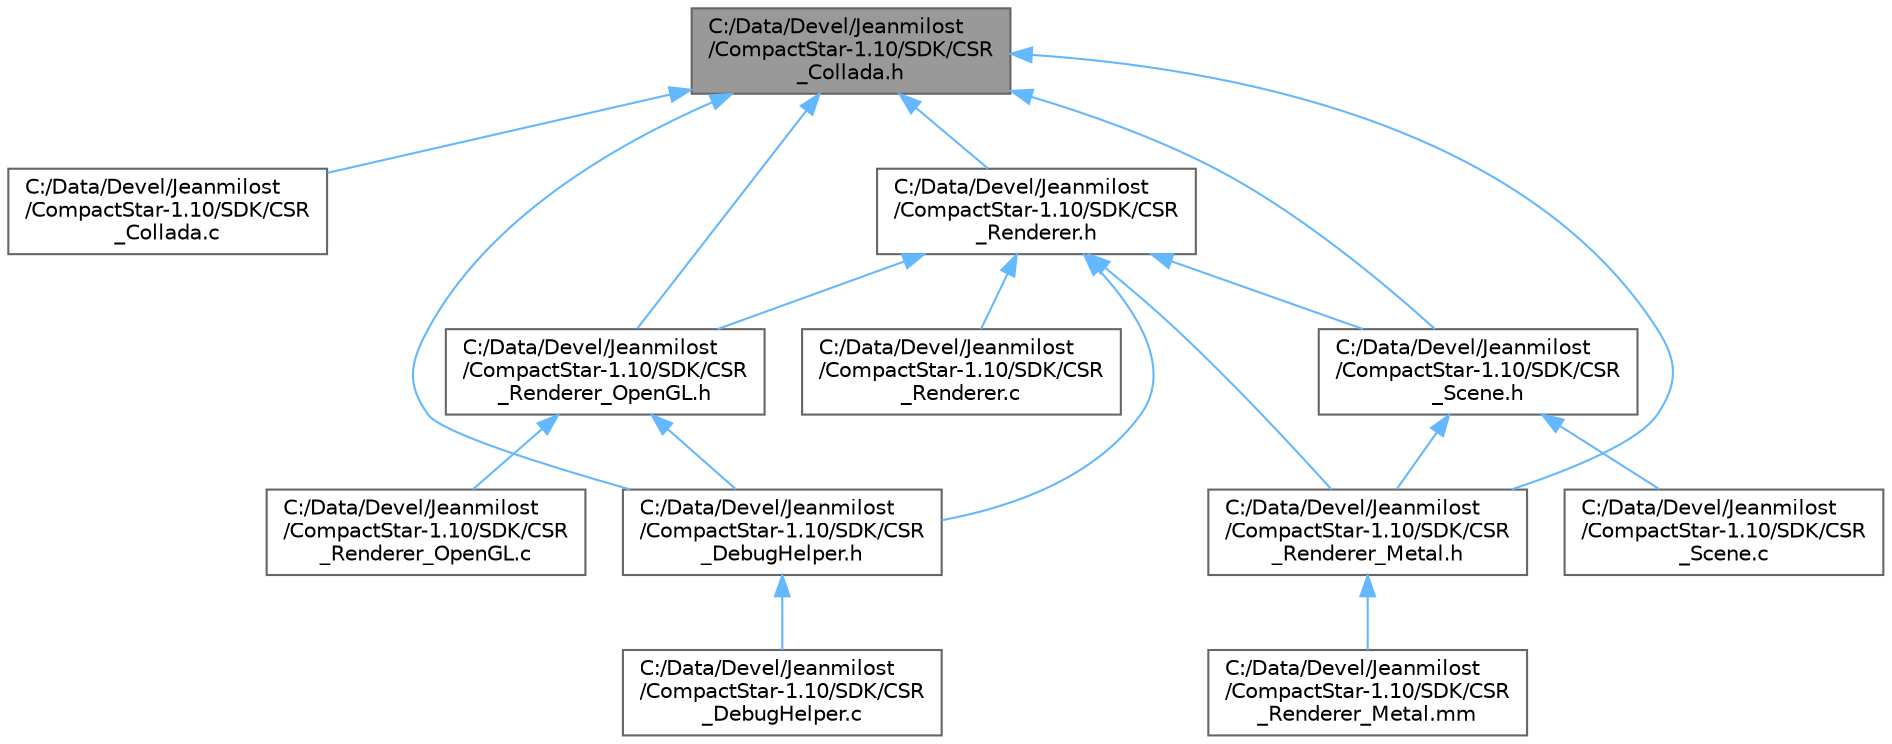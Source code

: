 digraph "C:/Data/Devel/Jeanmilost/CompactStar-1.10/SDK/CSR_Collada.h"
{
 // LATEX_PDF_SIZE
  bgcolor="transparent";
  edge [fontname=Helvetica,fontsize=10,labelfontname=Helvetica,labelfontsize=10];
  node [fontname=Helvetica,fontsize=10,shape=box,height=0.2,width=0.4];
  Node1 [id="Node000001",label="C:/Data/Devel/Jeanmilost\l/CompactStar-1.10/SDK/CSR\l_Collada.h",height=0.2,width=0.4,color="gray40", fillcolor="grey60", style="filled", fontcolor="black",tooltip=" "];
  Node1 -> Node2 [id="edge1_Node000001_Node000002",dir="back",color="steelblue1",style="solid",tooltip=" "];
  Node2 [id="Node000002",label="C:/Data/Devel/Jeanmilost\l/CompactStar-1.10/SDK/CSR\l_Collada.c",height=0.2,width=0.4,color="grey40", fillcolor="white", style="filled",URL="$_c_s_r___collada_8c.html",tooltip=" "];
  Node1 -> Node3 [id="edge2_Node000001_Node000003",dir="back",color="steelblue1",style="solid",tooltip=" "];
  Node3 [id="Node000003",label="C:/Data/Devel/Jeanmilost\l/CompactStar-1.10/SDK/CSR\l_DebugHelper.h",height=0.2,width=0.4,color="grey40", fillcolor="white", style="filled",URL="$_c_s_r___debug_helper_8h.html",tooltip=" "];
  Node3 -> Node4 [id="edge3_Node000003_Node000004",dir="back",color="steelblue1",style="solid",tooltip=" "];
  Node4 [id="Node000004",label="C:/Data/Devel/Jeanmilost\l/CompactStar-1.10/SDK/CSR\l_DebugHelper.c",height=0.2,width=0.4,color="grey40", fillcolor="white", style="filled",URL="$_c_s_r___debug_helper_8c.html",tooltip=" "];
  Node1 -> Node5 [id="edge4_Node000001_Node000005",dir="back",color="steelblue1",style="solid",tooltip=" "];
  Node5 [id="Node000005",label="C:/Data/Devel/Jeanmilost\l/CompactStar-1.10/SDK/CSR\l_Renderer.h",height=0.2,width=0.4,color="grey40", fillcolor="white", style="filled",URL="$_c_s_r___renderer_8h.html",tooltip=" "];
  Node5 -> Node3 [id="edge5_Node000005_Node000003",dir="back",color="steelblue1",style="solid",tooltip=" "];
  Node5 -> Node6 [id="edge6_Node000005_Node000006",dir="back",color="steelblue1",style="solid",tooltip=" "];
  Node6 [id="Node000006",label="C:/Data/Devel/Jeanmilost\l/CompactStar-1.10/SDK/CSR\l_Renderer.c",height=0.2,width=0.4,color="grey40", fillcolor="white", style="filled",URL="$_c_s_r___renderer_8c.html",tooltip=" "];
  Node5 -> Node7 [id="edge7_Node000005_Node000007",dir="back",color="steelblue1",style="solid",tooltip=" "];
  Node7 [id="Node000007",label="C:/Data/Devel/Jeanmilost\l/CompactStar-1.10/SDK/CSR\l_Renderer_Metal.h",height=0.2,width=0.4,color="grey40", fillcolor="white", style="filled",URL="$_c_s_r___renderer___metal_8h.html",tooltip=" "];
  Node7 -> Node8 [id="edge8_Node000007_Node000008",dir="back",color="steelblue1",style="solid",tooltip=" "];
  Node8 [id="Node000008",label="C:/Data/Devel/Jeanmilost\l/CompactStar-1.10/SDK/CSR\l_Renderer_Metal.mm",height=0.2,width=0.4,color="grey40", fillcolor="white", style="filled",URL="$_c_s_r___renderer___metal_8mm.html",tooltip=" "];
  Node5 -> Node9 [id="edge9_Node000005_Node000009",dir="back",color="steelblue1",style="solid",tooltip=" "];
  Node9 [id="Node000009",label="C:/Data/Devel/Jeanmilost\l/CompactStar-1.10/SDK/CSR\l_Renderer_OpenGL.h",height=0.2,width=0.4,color="grey40", fillcolor="white", style="filled",URL="$_c_s_r___renderer___open_g_l_8h.html",tooltip=" "];
  Node9 -> Node3 [id="edge10_Node000009_Node000003",dir="back",color="steelblue1",style="solid",tooltip=" "];
  Node9 -> Node10 [id="edge11_Node000009_Node000010",dir="back",color="steelblue1",style="solid",tooltip=" "];
  Node10 [id="Node000010",label="C:/Data/Devel/Jeanmilost\l/CompactStar-1.10/SDK/CSR\l_Renderer_OpenGL.c",height=0.2,width=0.4,color="grey40", fillcolor="white", style="filled",URL="$_c_s_r___renderer___open_g_l_8c.html",tooltip=" "];
  Node5 -> Node11 [id="edge12_Node000005_Node000011",dir="back",color="steelblue1",style="solid",tooltip=" "];
  Node11 [id="Node000011",label="C:/Data/Devel/Jeanmilost\l/CompactStar-1.10/SDK/CSR\l_Scene.h",height=0.2,width=0.4,color="grey40", fillcolor="white", style="filled",URL="$_c_s_r___scene_8h.html",tooltip=" "];
  Node11 -> Node7 [id="edge13_Node000011_Node000007",dir="back",color="steelblue1",style="solid",tooltip=" "];
  Node11 -> Node12 [id="edge14_Node000011_Node000012",dir="back",color="steelblue1",style="solid",tooltip=" "];
  Node12 [id="Node000012",label="C:/Data/Devel/Jeanmilost\l/CompactStar-1.10/SDK/CSR\l_Scene.c",height=0.2,width=0.4,color="grey40", fillcolor="white", style="filled",URL="$_c_s_r___scene_8c.html",tooltip=" "];
  Node1 -> Node7 [id="edge15_Node000001_Node000007",dir="back",color="steelblue1",style="solid",tooltip=" "];
  Node1 -> Node9 [id="edge16_Node000001_Node000009",dir="back",color="steelblue1",style="solid",tooltip=" "];
  Node1 -> Node11 [id="edge17_Node000001_Node000011",dir="back",color="steelblue1",style="solid",tooltip=" "];
}
